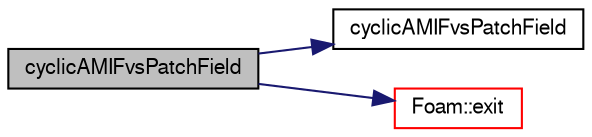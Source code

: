 digraph "cyclicAMIFvsPatchField"
{
  bgcolor="transparent";
  edge [fontname="FreeSans",fontsize="10",labelfontname="FreeSans",labelfontsize="10"];
  node [fontname="FreeSans",fontsize="10",shape=record];
  rankdir="LR";
  Node4 [label="cyclicAMIFvsPatchField",height=0.2,width=0.4,color="black", fillcolor="grey75", style="filled", fontcolor="black"];
  Node4 -> Node5 [color="midnightblue",fontsize="10",style="solid",fontname="FreeSans"];
  Node5 [label="cyclicAMIFvsPatchField",height=0.2,width=0.4,color="black",URL="$a22390.html#a04b44b60dd136e272c3b0fbc107ebaa3",tooltip="Construct from patch and internal field. "];
  Node4 -> Node6 [color="midnightblue",fontsize="10",style="solid",fontname="FreeSans"];
  Node6 [label="Foam::exit",height=0.2,width=0.4,color="red",URL="$a21124.html#a06ca7250d8e89caf05243ec094843642"];
}
